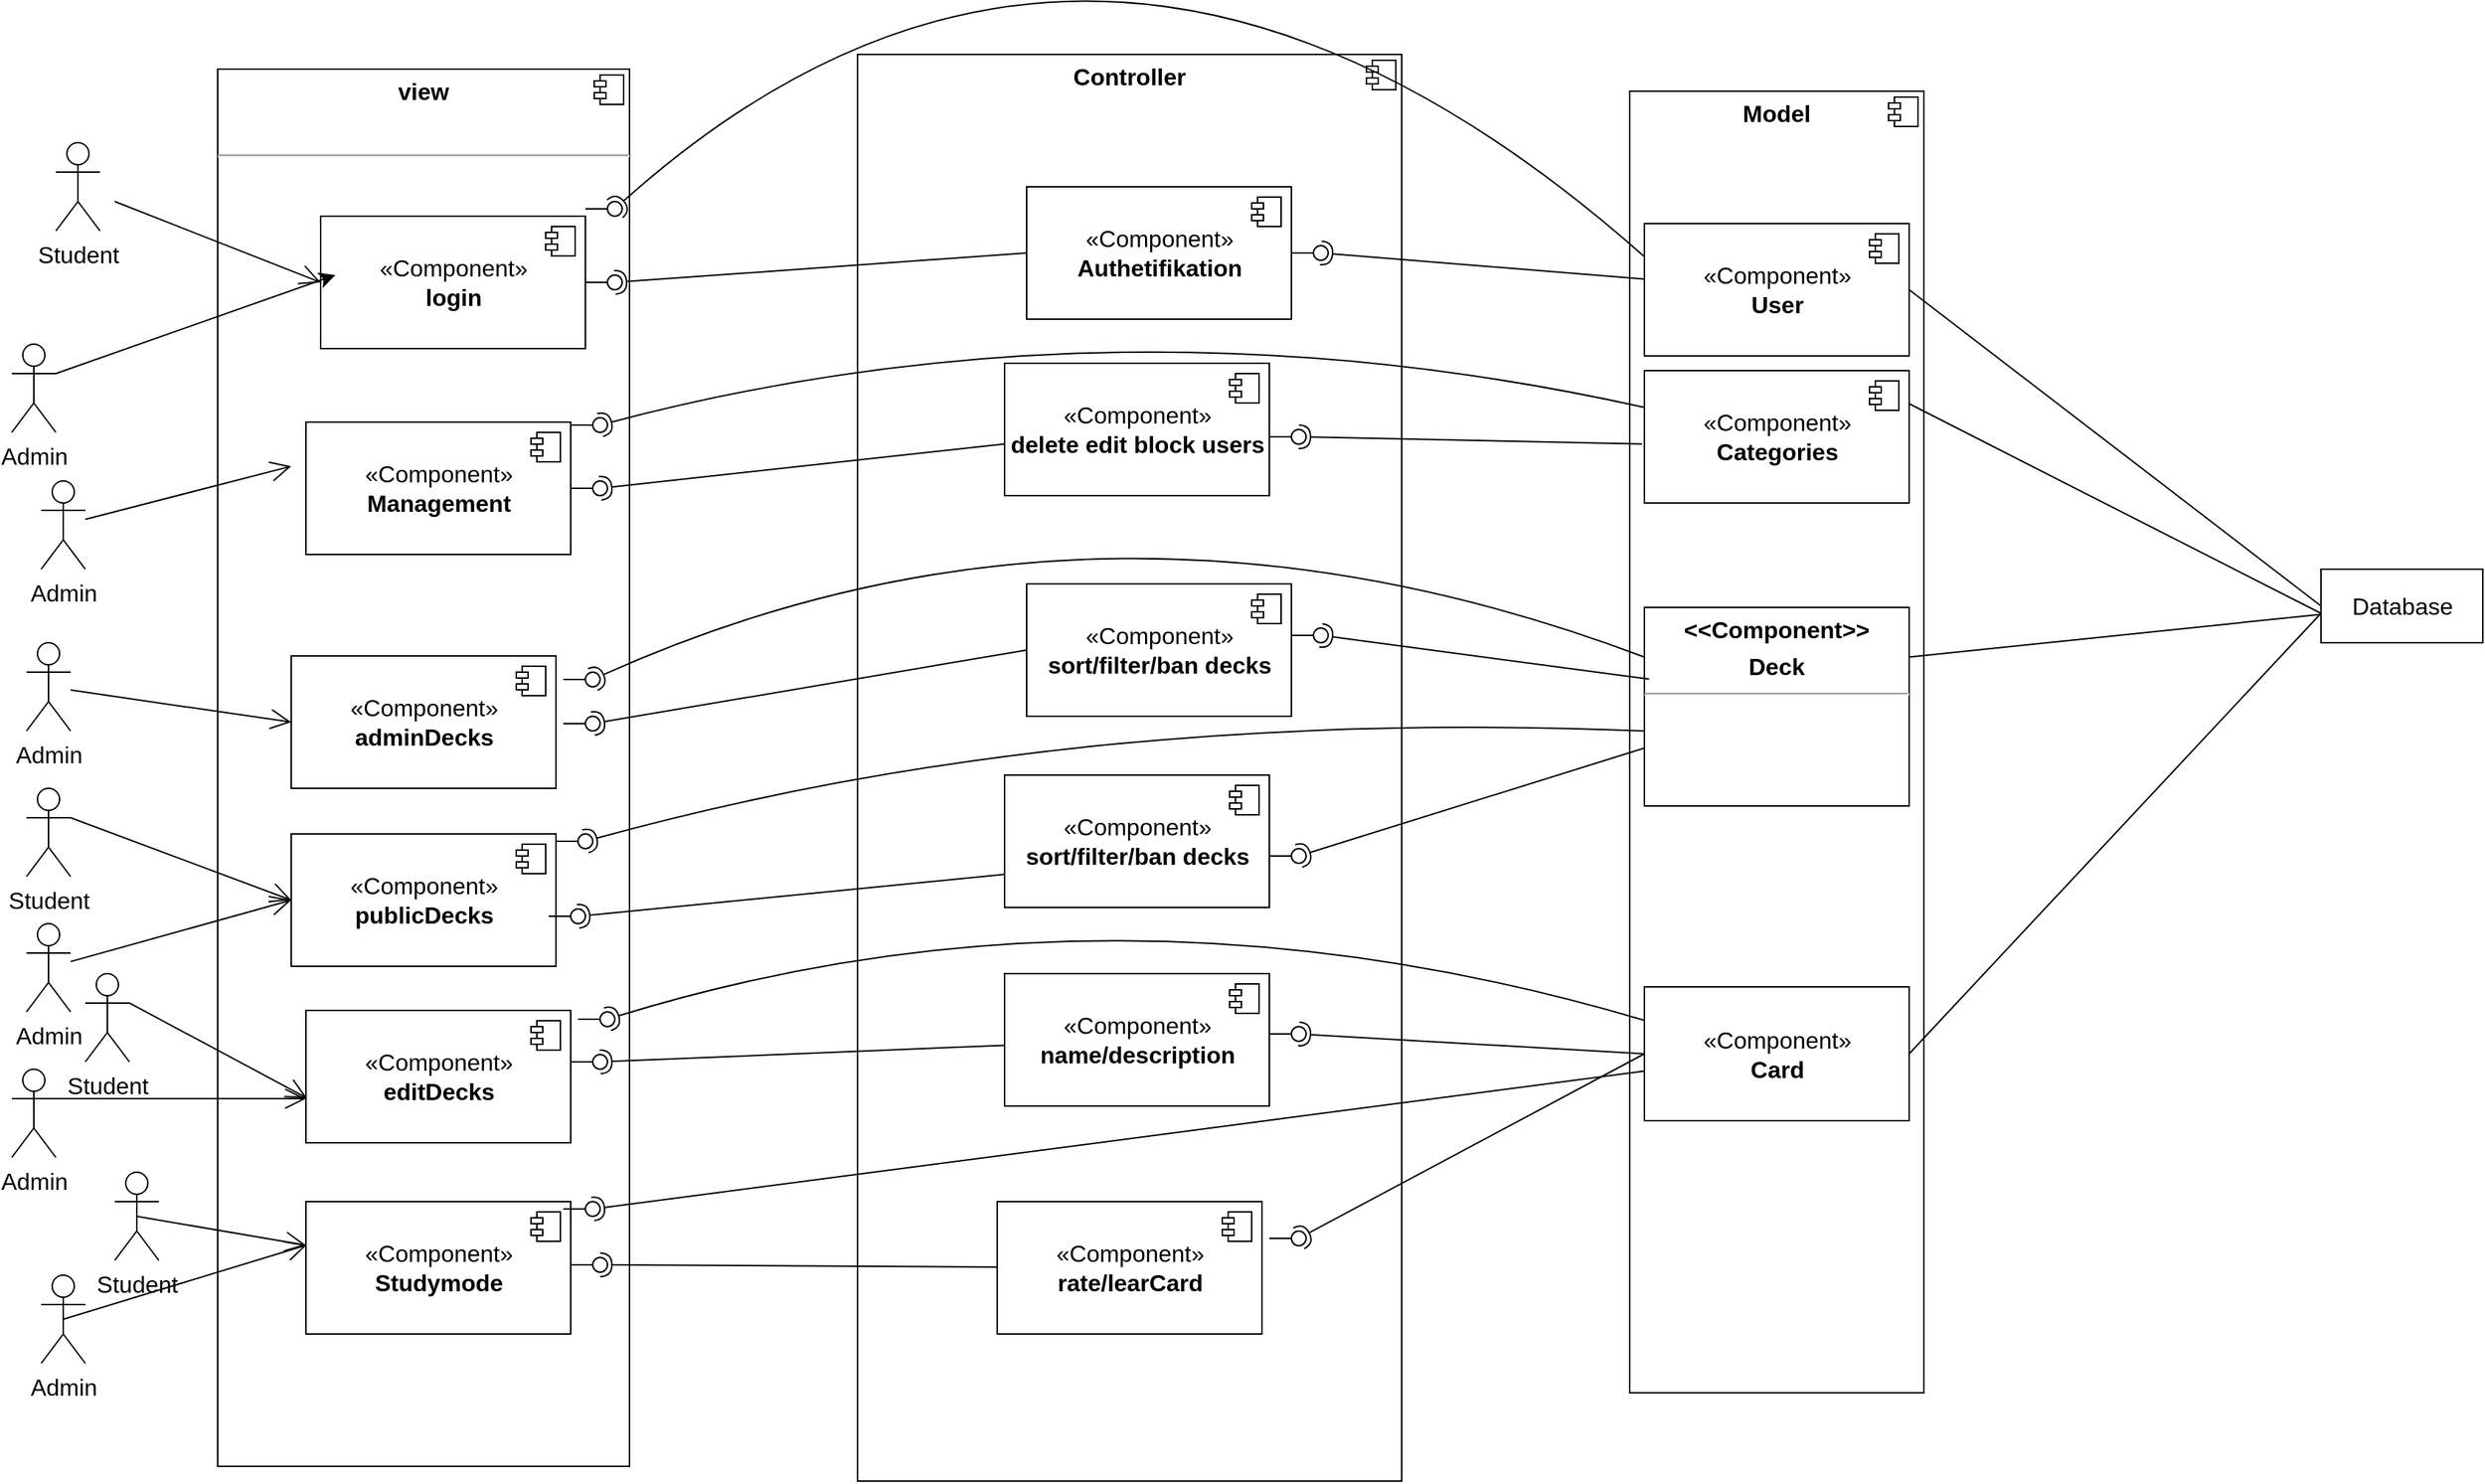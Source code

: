 <mxfile version="20.8.13" type="device" pages="2"><diagram id="LH6tWjZvFSZW6psu7RjG" name="Seite-1"><mxGraphModel dx="3744" dy="1246" grid="1" gridSize="10" guides="1" tooltips="1" connect="1" arrows="0" fold="1" page="1" pageScale="1" pageWidth="827" pageHeight="1169" background="#ffffff" math="0" shadow="0"><root><mxCell id="0"/><mxCell id="1" parent="0"/><mxCell id="LSWFQL-F0jImavERXTmB-176" value="&lt;p style=&quot;margin:0px;margin-top:6px;text-align:center;&quot;&gt;&lt;b&gt;Controller&lt;/b&gt;&lt;/p&gt;" style="align=left;overflow=fill;html=1;dropTarget=0;fontSize=16;" vertex="1" parent="1"><mxGeometry x="-565" y="110" width="370" height="970" as="geometry"/></mxCell><mxCell id="LSWFQL-F0jImavERXTmB-177" value="" style="shape=component;jettyWidth=8;jettyHeight=4;fontSize=16;" vertex="1" parent="LSWFQL-F0jImavERXTmB-176"><mxGeometry x="1" width="20" height="20" relative="1" as="geometry"><mxPoint x="-24" y="4" as="offset"/></mxGeometry></mxCell><mxCell id="LSWFQL-F0jImavERXTmB-233" value="&lt;p style=&quot;margin:0px;margin-top:6px;text-align:center;&quot;&gt;&lt;b&gt;Model&lt;/b&gt;&lt;/p&gt;" style="align=left;overflow=fill;html=1;dropTarget=0;fontSize=16;" vertex="1" parent="1"><mxGeometry x="-40" y="135" width="200" height="885" as="geometry"/></mxCell><mxCell id="LSWFQL-F0jImavERXTmB-234" value="" style="shape=component;jettyWidth=8;jettyHeight=4;fontSize=16;" vertex="1" parent="LSWFQL-F0jImavERXTmB-233"><mxGeometry x="1" width="20" height="20" relative="1" as="geometry"><mxPoint x="-24" y="4" as="offset"/></mxGeometry></mxCell><mxCell id="LSWFQL-F0jImavERXTmB-263" style="edgeStyle=none;curved=1;rounded=0;orthogonalLoop=1;jettySize=auto;html=1;exitX=1;exitY=0.25;exitDx=0;exitDy=0;fontSize=12;startSize=8;endSize=8;endArrow=none;endFill=0;" edge="1" parent="1" source="LSWFQL-F0jImavERXTmB-79" target="LSWFQL-F0jImavERXTmB-260"><mxGeometry relative="1" as="geometry"/></mxCell><mxCell id="LSWFQL-F0jImavERXTmB-79" value="&lt;p style=&quot;margin:0px;margin-top:6px;text-align:center;&quot;&gt;&lt;b&gt;&amp;lt;&amp;lt;Component&amp;gt;&amp;gt;&lt;/b&gt;&lt;/p&gt;&lt;p style=&quot;margin:0px;margin-top:6px;text-align:center;&quot;&gt;&lt;b&gt;Deck&lt;/b&gt;&lt;/p&gt;&lt;hr&gt;&lt;p style=&quot;margin:0px;margin-left:8px;&quot;&gt;&lt;br&gt;&lt;/p&gt;" style="align=left;overflow=fill;html=1;dropTarget=0;fontSize=16;" vertex="1" parent="1"><mxGeometry x="-30" y="486" width="180" height="135" as="geometry"/></mxCell><mxCell id="LSWFQL-F0jImavERXTmB-264" style="edgeStyle=none;curved=1;rounded=0;orthogonalLoop=1;jettySize=auto;html=1;exitX=1;exitY=0.5;exitDx=0;exitDy=0;fontSize=12;startSize=8;endSize=8;endArrow=none;endFill=0;" edge="1" parent="1" source="LSWFQL-F0jImavERXTmB-81"><mxGeometry relative="1" as="geometry"><mxPoint x="430" y="490" as="targetPoint"/></mxGeometry></mxCell><mxCell id="LSWFQL-F0jImavERXTmB-81" value="«Component»&lt;br&gt;&lt;b&gt;Card&lt;/b&gt;" style="html=1;dropTarget=0;fontSize=16;" vertex="1" parent="1"><mxGeometry x="-30" y="744" width="180" height="91" as="geometry"/></mxCell><mxCell id="LSWFQL-F0jImavERXTmB-129" value="&lt;p style=&quot;margin:0px;margin-top:6px;text-align:center;&quot;&gt;&lt;b&gt;view&lt;/b&gt;&lt;/p&gt;&lt;p style=&quot;margin:0px;margin-top:6px;text-align:center;&quot;&gt;&lt;b&gt;&lt;br&gt;&lt;/b&gt;&lt;/p&gt;&lt;hr&gt;&lt;p style=&quot;margin:0px;margin-left:8px;&quot;&gt;&lt;br&gt;&lt;/p&gt;" style="align=left;overflow=fill;html=1;dropTarget=0;fontSize=16;" vertex="1" parent="1"><mxGeometry x="-1000" y="120" width="280" height="950" as="geometry"/></mxCell><mxCell id="LSWFQL-F0jImavERXTmB-130" value="" style="shape=component;jettyWidth=8;jettyHeight=4;fontSize=16;" vertex="1" parent="LSWFQL-F0jImavERXTmB-129"><mxGeometry x="1" width="20" height="20" relative="1" as="geometry"><mxPoint x="-24" y="4" as="offset"/></mxGeometry></mxCell><mxCell id="LSWFQL-F0jImavERXTmB-131" value="«Component»&lt;br&gt;&lt;b&gt;login&lt;/b&gt;" style="html=1;dropTarget=0;fontSize=16;" vertex="1" parent="1"><mxGeometry x="-930" y="220" width="180" height="90" as="geometry"/></mxCell><mxCell id="LSWFQL-F0jImavERXTmB-132" value="" style="shape=module;jettyWidth=8;jettyHeight=4;fontSize=16;" vertex="1" parent="LSWFQL-F0jImavERXTmB-131"><mxGeometry x="1" width="20" height="20" relative="1" as="geometry"><mxPoint x="-27" y="7" as="offset"/></mxGeometry></mxCell><mxCell id="LSWFQL-F0jImavERXTmB-133" value="Student" style="shape=umlActor;verticalLabelPosition=bottom;verticalAlign=top;html=1;fontSize=16;" vertex="1" parent="1"><mxGeometry x="-1110" y="170" width="30" height="60" as="geometry"/></mxCell><mxCell id="LSWFQL-F0jImavERXTmB-146" style="edgeStyle=none;curved=1;rounded=0;orthogonalLoop=1;jettySize=auto;html=1;exitX=1;exitY=0.333;exitDx=0;exitDy=0;exitPerimeter=0;fontSize=12;startSize=8;endSize=8;" edge="1" parent="1" source="LSWFQL-F0jImavERXTmB-134"><mxGeometry relative="1" as="geometry"><mxPoint x="-920" y="260" as="targetPoint"/></mxGeometry></mxCell><mxCell id="LSWFQL-F0jImavERXTmB-134" value="Admin" style="shape=umlActor;verticalLabelPosition=bottom;verticalAlign=top;html=1;fontSize=16;" vertex="1" parent="1"><mxGeometry x="-1140" y="307" width="30" height="60" as="geometry"/></mxCell><mxCell id="LSWFQL-F0jImavERXTmB-135" value="«Component»&lt;br&gt;&lt;b&gt;Management&lt;/b&gt;" style="html=1;dropTarget=0;fontSize=16;" vertex="1" parent="1"><mxGeometry x="-940" y="360" width="180" height="90" as="geometry"/></mxCell><mxCell id="LSWFQL-F0jImavERXTmB-136" value="" style="shape=module;jettyWidth=8;jettyHeight=4;fontSize=16;" vertex="1" parent="LSWFQL-F0jImavERXTmB-135"><mxGeometry x="1" width="20" height="20" relative="1" as="geometry"><mxPoint x="-27" y="7" as="offset"/></mxGeometry></mxCell><mxCell id="LSWFQL-F0jImavERXTmB-137" value="«Component»&lt;br&gt;&lt;b&gt;adminDecks&lt;/b&gt;" style="html=1;dropTarget=0;fontSize=16;" vertex="1" parent="1"><mxGeometry x="-950" y="519" width="180" height="90" as="geometry"/></mxCell><mxCell id="LSWFQL-F0jImavERXTmB-138" value="" style="shape=module;jettyWidth=8;jettyHeight=4;fontSize=16;" vertex="1" parent="LSWFQL-F0jImavERXTmB-137"><mxGeometry x="1" width="20" height="20" relative="1" as="geometry"><mxPoint x="-27" y="7" as="offset"/></mxGeometry></mxCell><mxCell id="LSWFQL-F0jImavERXTmB-139" value="«Component»&lt;br&gt;&lt;b&gt;publicDecks&lt;/b&gt;" style="html=1;dropTarget=0;fontSize=16;" vertex="1" parent="1"><mxGeometry x="-950" y="640" width="180" height="90" as="geometry"/></mxCell><mxCell id="LSWFQL-F0jImavERXTmB-140" value="" style="shape=module;jettyWidth=8;jettyHeight=4;fontSize=16;" vertex="1" parent="LSWFQL-F0jImavERXTmB-139"><mxGeometry x="1" width="20" height="20" relative="1" as="geometry"><mxPoint x="-27" y="7" as="offset"/></mxGeometry></mxCell><mxCell id="LSWFQL-F0jImavERXTmB-141" value="«Component»&lt;br&gt;&lt;b&gt;editDecks&lt;/b&gt;" style="html=1;dropTarget=0;fontSize=16;" vertex="1" parent="1"><mxGeometry x="-940" y="760" width="180" height="90" as="geometry"/></mxCell><mxCell id="LSWFQL-F0jImavERXTmB-142" value="" style="shape=module;jettyWidth=8;jettyHeight=4;fontSize=16;" vertex="1" parent="LSWFQL-F0jImavERXTmB-141"><mxGeometry x="1" width="20" height="20" relative="1" as="geometry"><mxPoint x="-27" y="7" as="offset"/></mxGeometry></mxCell><mxCell id="LSWFQL-F0jImavERXTmB-143" value="«Component»&lt;br&gt;&lt;b&gt;Studymode&lt;/b&gt;" style="html=1;dropTarget=0;fontSize=16;" vertex="1" parent="1"><mxGeometry x="-940" y="890" width="180" height="90" as="geometry"/></mxCell><mxCell id="LSWFQL-F0jImavERXTmB-144" value="" style="shape=module;jettyWidth=8;jettyHeight=4;fontSize=16;" vertex="1" parent="LSWFQL-F0jImavERXTmB-143"><mxGeometry x="1" width="20" height="20" relative="1" as="geometry"><mxPoint x="-27" y="7" as="offset"/></mxGeometry></mxCell><mxCell id="LSWFQL-F0jImavERXTmB-145" value="" style="endArrow=open;endFill=1;endSize=12;html=1;rounded=0;fontSize=12;curved=1;entryX=0;entryY=0.5;entryDx=0;entryDy=0;" edge="1" parent="1" target="LSWFQL-F0jImavERXTmB-131"><mxGeometry width="160" relative="1" as="geometry"><mxPoint x="-1070" y="210" as="sourcePoint"/><mxPoint x="-570" y="600" as="targetPoint"/></mxGeometry></mxCell><mxCell id="LSWFQL-F0jImavERXTmB-147" value="Admin" style="shape=umlActor;verticalLabelPosition=bottom;verticalAlign=top;html=1;fontSize=16;" vertex="1" parent="1"><mxGeometry x="-1120" y="400" width="30" height="60" as="geometry"/></mxCell><mxCell id="LSWFQL-F0jImavERXTmB-148" value="" style="endArrow=open;endFill=1;endSize=12;html=1;rounded=0;fontSize=12;curved=1;" edge="1" parent="1" source="LSWFQL-F0jImavERXTmB-147"><mxGeometry width="160" relative="1" as="geometry"><mxPoint x="-1090" y="400" as="sourcePoint"/><mxPoint x="-950" y="390" as="targetPoint"/></mxGeometry></mxCell><mxCell id="LSWFQL-F0jImavERXTmB-149" value="Admin" style="shape=umlActor;verticalLabelPosition=bottom;verticalAlign=top;html=1;fontSize=16;" vertex="1" parent="1"><mxGeometry x="-1130" y="510" width="30" height="60" as="geometry"/></mxCell><mxCell id="LSWFQL-F0jImavERXTmB-150" value="" style="endArrow=open;endFill=1;endSize=12;html=1;rounded=0;fontSize=12;curved=1;entryX=0;entryY=0.5;entryDx=0;entryDy=0;" edge="1" parent="1" source="LSWFQL-F0jImavERXTmB-149" target="LSWFQL-F0jImavERXTmB-137"><mxGeometry width="160" relative="1" as="geometry"><mxPoint x="-1140" y="490" as="sourcePoint"/><mxPoint x="-980" y="490" as="targetPoint"/></mxGeometry></mxCell><mxCell id="LSWFQL-F0jImavERXTmB-151" value="Student" style="shape=umlActor;verticalLabelPosition=bottom;verticalAlign=top;html=1;fontSize=16;" vertex="1" parent="1"><mxGeometry x="-1130" y="609" width="30" height="60" as="geometry"/></mxCell><mxCell id="LSWFQL-F0jImavERXTmB-152" value="Admin" style="shape=umlActor;verticalLabelPosition=bottom;verticalAlign=top;html=1;fontSize=16;" vertex="1" parent="1"><mxGeometry x="-1130" y="701" width="30" height="60" as="geometry"/></mxCell><mxCell id="LSWFQL-F0jImavERXTmB-153" value="" style="endArrow=open;endFill=1;endSize=12;html=1;rounded=0;fontSize=12;curved=1;exitX=1;exitY=0.333;exitDx=0;exitDy=0;exitPerimeter=0;entryX=0;entryY=0.5;entryDx=0;entryDy=0;" edge="1" parent="1" source="LSWFQL-F0jImavERXTmB-151" target="LSWFQL-F0jImavERXTmB-139"><mxGeometry width="160" relative="1" as="geometry"><mxPoint x="-1140" y="620" as="sourcePoint"/><mxPoint x="-980" y="620" as="targetPoint"/></mxGeometry></mxCell><mxCell id="LSWFQL-F0jImavERXTmB-154" value="" style="endArrow=open;endFill=1;endSize=12;html=1;rounded=0;fontSize=12;curved=1;entryX=0;entryY=0.5;entryDx=0;entryDy=0;" edge="1" parent="1" source="LSWFQL-F0jImavERXTmB-152" target="LSWFQL-F0jImavERXTmB-139"><mxGeometry width="160" relative="1" as="geometry"><mxPoint x="-1140" y="620" as="sourcePoint"/><mxPoint x="-980" y="620" as="targetPoint"/></mxGeometry></mxCell><mxCell id="LSWFQL-F0jImavERXTmB-155" value="Student" style="shape=umlActor;verticalLabelPosition=bottom;verticalAlign=top;html=1;fontSize=16;" vertex="1" parent="1"><mxGeometry x="-1090" y="735" width="30" height="60" as="geometry"/></mxCell><mxCell id="LSWFQL-F0jImavERXTmB-156" value="Admin" style="shape=umlActor;verticalLabelPosition=bottom;verticalAlign=top;html=1;fontSize=16;" vertex="1" parent="1"><mxGeometry x="-1140" y="800" width="30" height="60" as="geometry"/></mxCell><mxCell id="LSWFQL-F0jImavERXTmB-157" value="Admin" style="shape=umlActor;verticalLabelPosition=bottom;verticalAlign=top;html=1;fontSize=16;" vertex="1" parent="1"><mxGeometry x="-1120" y="940" width="30" height="60" as="geometry"/></mxCell><mxCell id="LSWFQL-F0jImavERXTmB-158" value="Student" style="shape=umlActor;verticalLabelPosition=bottom;verticalAlign=top;html=1;fontSize=16;" vertex="1" parent="1"><mxGeometry x="-1070" y="870" width="30" height="60" as="geometry"/></mxCell><mxCell id="LSWFQL-F0jImavERXTmB-159" value="" style="endArrow=open;endFill=1;endSize=12;html=1;rounded=0;fontSize=12;curved=1;exitX=1;exitY=0.333;exitDx=0;exitDy=0;exitPerimeter=0;entryX=0;entryY=0.667;entryDx=0;entryDy=0;entryPerimeter=0;" edge="1" parent="1" source="LSWFQL-F0jImavERXTmB-156" target="LSWFQL-F0jImavERXTmB-141"><mxGeometry width="160" relative="1" as="geometry"><mxPoint x="-1140" y="830" as="sourcePoint"/><mxPoint x="-980" y="830" as="targetPoint"/></mxGeometry></mxCell><mxCell id="LSWFQL-F0jImavERXTmB-160" value="" style="endArrow=open;endFill=1;endSize=12;html=1;rounded=0;fontSize=12;curved=1;exitX=1;exitY=0.333;exitDx=0;exitDy=0;exitPerimeter=0;entryX=0.004;entryY=0.662;entryDx=0;entryDy=0;entryPerimeter=0;" edge="1" parent="1" source="LSWFQL-F0jImavERXTmB-155" target="LSWFQL-F0jImavERXTmB-141"><mxGeometry width="160" relative="1" as="geometry"><mxPoint x="-1140" y="830" as="sourcePoint"/><mxPoint x="-980" y="830" as="targetPoint"/></mxGeometry></mxCell><mxCell id="LSWFQL-F0jImavERXTmB-161" value="" style="endArrow=open;endFill=1;endSize=12;html=1;rounded=0;fontSize=12;curved=1;exitX=0.5;exitY=0.5;exitDx=0;exitDy=0;exitPerimeter=0;" edge="1" parent="1" source="LSWFQL-F0jImavERXTmB-158" target="LSWFQL-F0jImavERXTmB-143"><mxGeometry width="160" relative="1" as="geometry"><mxPoint x="-1140" y="830" as="sourcePoint"/><mxPoint x="-980" y="830" as="targetPoint"/></mxGeometry></mxCell><mxCell id="LSWFQL-F0jImavERXTmB-162" value="" style="endArrow=open;endFill=1;endSize=12;html=1;rounded=0;fontSize=12;curved=1;exitX=0.5;exitY=0.5;exitDx=0;exitDy=0;exitPerimeter=0;entryX=0.004;entryY=0.327;entryDx=0;entryDy=0;entryPerimeter=0;" edge="1" parent="1" source="LSWFQL-F0jImavERXTmB-157" target="LSWFQL-F0jImavERXTmB-143"><mxGeometry width="160" relative="1" as="geometry"><mxPoint x="-1140" y="830" as="sourcePoint"/><mxPoint x="-980" y="830" as="targetPoint"/></mxGeometry></mxCell><mxCell id="LSWFQL-F0jImavERXTmB-180" value="«Component»&lt;br&gt;&lt;b&gt;Authetifikation&lt;/b&gt;" style="html=1;dropTarget=0;fontSize=16;" vertex="1" parent="1"><mxGeometry x="-450" y="200" width="180" height="90" as="geometry"/></mxCell><mxCell id="LSWFQL-F0jImavERXTmB-181" value="" style="shape=module;jettyWidth=8;jettyHeight=4;fontSize=16;" vertex="1" parent="LSWFQL-F0jImavERXTmB-180"><mxGeometry x="1" width="20" height="20" relative="1" as="geometry"><mxPoint x="-27" y="7" as="offset"/></mxGeometry></mxCell><mxCell id="LSWFQL-F0jImavERXTmB-182" value="«Component»&lt;br&gt;&lt;b&gt;delete edit block users&lt;/b&gt;" style="html=1;dropTarget=0;fontSize=16;" vertex="1" parent="1"><mxGeometry x="-465" y="320" width="180" height="90" as="geometry"/></mxCell><mxCell id="LSWFQL-F0jImavERXTmB-183" value="" style="shape=module;jettyWidth=8;jettyHeight=4;fontSize=16;" vertex="1" parent="LSWFQL-F0jImavERXTmB-182"><mxGeometry x="1" width="20" height="20" relative="1" as="geometry"><mxPoint x="-27" y="7" as="offset"/></mxGeometry></mxCell><mxCell id="LSWFQL-F0jImavERXTmB-184" value="" style="rounded=0;orthogonalLoop=1;jettySize=auto;html=1;endArrow=none;endFill=0;sketch=0;sourcePerimeterSpacing=0;targetPerimeterSpacing=0;fontSize=12;startSize=8;endSize=8;curved=1;" edge="1" target="LSWFQL-F0jImavERXTmB-186" parent="1"><mxGeometry relative="1" as="geometry"><mxPoint x="-750" y="265" as="sourcePoint"/></mxGeometry></mxCell><mxCell id="LSWFQL-F0jImavERXTmB-185" value="" style="rounded=0;orthogonalLoop=1;jettySize=auto;html=1;endArrow=halfCircle;endFill=0;entryX=0.5;entryY=0.5;endSize=6;strokeWidth=1;sketch=0;fontSize=12;curved=1;exitX=0;exitY=0.5;exitDx=0;exitDy=0;" edge="1" target="LSWFQL-F0jImavERXTmB-186" parent="1" source="LSWFQL-F0jImavERXTmB-180"><mxGeometry relative="1" as="geometry"><mxPoint x="-710" y="265" as="sourcePoint"/></mxGeometry></mxCell><mxCell id="LSWFQL-F0jImavERXTmB-186" value="" style="ellipse;whiteSpace=wrap;html=1;align=center;aspect=fixed;resizable=0;points=[];outlineConnect=0;sketch=0;fontSize=16;" vertex="1" parent="1"><mxGeometry x="-735" y="260" width="10" height="10" as="geometry"/></mxCell><mxCell id="LSWFQL-F0jImavERXTmB-187" value="" style="rounded=0;orthogonalLoop=1;jettySize=auto;html=1;endArrow=none;endFill=0;sketch=0;sourcePerimeterSpacing=0;targetPerimeterSpacing=0;fontSize=12;startSize=8;endSize=8;curved=1;" edge="1" target="LSWFQL-F0jImavERXTmB-189" parent="1"><mxGeometry relative="1" as="geometry"><mxPoint x="-760" y="405" as="sourcePoint"/></mxGeometry></mxCell><mxCell id="LSWFQL-F0jImavERXTmB-188" value="" style="rounded=0;orthogonalLoop=1;jettySize=auto;html=1;endArrow=halfCircle;endFill=0;entryX=0.5;entryY=0.5;endSize=6;strokeWidth=1;sketch=0;fontSize=12;curved=1;" edge="1" target="LSWFQL-F0jImavERXTmB-189" parent="1" source="LSWFQL-F0jImavERXTmB-182"><mxGeometry relative="1" as="geometry"><mxPoint x="-720" y="405" as="sourcePoint"/></mxGeometry></mxCell><mxCell id="LSWFQL-F0jImavERXTmB-189" value="" style="ellipse;whiteSpace=wrap;html=1;align=center;aspect=fixed;resizable=0;points=[];outlineConnect=0;sketch=0;fontSize=16;" vertex="1" parent="1"><mxGeometry x="-745" y="400" width="10" height="10" as="geometry"/></mxCell><mxCell id="LSWFQL-F0jImavERXTmB-190" value="«Component»&lt;br&gt;&lt;b&gt;sort/filter/ban decks&lt;/b&gt;" style="html=1;dropTarget=0;fontSize=16;" vertex="1" parent="1"><mxGeometry x="-450" y="470" width="180" height="90" as="geometry"/></mxCell><mxCell id="LSWFQL-F0jImavERXTmB-191" value="" style="shape=module;jettyWidth=8;jettyHeight=4;fontSize=16;" vertex="1" parent="LSWFQL-F0jImavERXTmB-190"><mxGeometry x="1" width="20" height="20" relative="1" as="geometry"><mxPoint x="-27" y="7" as="offset"/></mxGeometry></mxCell><mxCell id="LSWFQL-F0jImavERXTmB-192" value="«Component»&lt;br&gt;&lt;b&gt;sort/filter/ban decks&lt;/b&gt;" style="html=1;dropTarget=0;fontSize=16;" vertex="1" parent="1"><mxGeometry x="-465" y="600" width="180" height="90" as="geometry"/></mxCell><mxCell id="LSWFQL-F0jImavERXTmB-193" value="" style="shape=module;jettyWidth=8;jettyHeight=4;fontSize=16;" vertex="1" parent="LSWFQL-F0jImavERXTmB-192"><mxGeometry x="1" width="20" height="20" relative="1" as="geometry"><mxPoint x="-27" y="7" as="offset"/></mxGeometry></mxCell><mxCell id="LSWFQL-F0jImavERXTmB-194" value="«Component»&lt;br&gt;&lt;b&gt;name/description&lt;/b&gt;" style="html=1;dropTarget=0;fontSize=16;" vertex="1" parent="1"><mxGeometry x="-465" y="735" width="180" height="90" as="geometry"/></mxCell><mxCell id="LSWFQL-F0jImavERXTmB-195" value="" style="shape=module;jettyWidth=8;jettyHeight=4;fontSize=16;" vertex="1" parent="LSWFQL-F0jImavERXTmB-194"><mxGeometry x="1" width="20" height="20" relative="1" as="geometry"><mxPoint x="-27" y="7" as="offset"/></mxGeometry></mxCell><mxCell id="LSWFQL-F0jImavERXTmB-196" value="«Component»&lt;br&gt;&lt;b&gt;rate/learCard&lt;/b&gt;" style="html=1;dropTarget=0;fontSize=16;" vertex="1" parent="1"><mxGeometry x="-470" y="890" width="180" height="90" as="geometry"/></mxCell><mxCell id="LSWFQL-F0jImavERXTmB-197" value="" style="shape=module;jettyWidth=8;jettyHeight=4;fontSize=16;" vertex="1" parent="LSWFQL-F0jImavERXTmB-196"><mxGeometry x="1" width="20" height="20" relative="1" as="geometry"><mxPoint x="-27" y="7" as="offset"/></mxGeometry></mxCell><mxCell id="LSWFQL-F0jImavERXTmB-203" value="" style="rounded=0;orthogonalLoop=1;jettySize=auto;html=1;endArrow=none;endFill=0;sketch=0;sourcePerimeterSpacing=0;targetPerimeterSpacing=0;fontSize=12;startSize=8;endSize=8;curved=1;" edge="1" target="LSWFQL-F0jImavERXTmB-205" parent="1"><mxGeometry relative="1" as="geometry"><mxPoint x="-765" y="565" as="sourcePoint"/></mxGeometry></mxCell><mxCell id="LSWFQL-F0jImavERXTmB-204" value="" style="rounded=0;orthogonalLoop=1;jettySize=auto;html=1;endArrow=halfCircle;endFill=0;entryX=0.5;entryY=0.5;endSize=6;strokeWidth=1;sketch=0;fontSize=12;curved=1;exitX=0;exitY=0.5;exitDx=0;exitDy=0;" edge="1" target="LSWFQL-F0jImavERXTmB-205" parent="1" source="LSWFQL-F0jImavERXTmB-190"><mxGeometry relative="1" as="geometry"><mxPoint x="-725" y="565" as="sourcePoint"/></mxGeometry></mxCell><mxCell id="LSWFQL-F0jImavERXTmB-205" value="" style="ellipse;whiteSpace=wrap;html=1;align=center;aspect=fixed;resizable=0;points=[];outlineConnect=0;sketch=0;fontSize=16;" vertex="1" parent="1"><mxGeometry x="-750" y="560" width="10" height="10" as="geometry"/></mxCell><mxCell id="LSWFQL-F0jImavERXTmB-206" value="" style="rounded=0;orthogonalLoop=1;jettySize=auto;html=1;endArrow=none;endFill=0;sketch=0;sourcePerimeterSpacing=0;targetPerimeterSpacing=0;fontSize=12;startSize=8;endSize=8;curved=1;" edge="1" target="LSWFQL-F0jImavERXTmB-208" parent="1"><mxGeometry relative="1" as="geometry"><mxPoint x="-775" y="696" as="sourcePoint"/></mxGeometry></mxCell><mxCell id="LSWFQL-F0jImavERXTmB-207" value="" style="rounded=0;orthogonalLoop=1;jettySize=auto;html=1;endArrow=halfCircle;endFill=0;entryX=0.5;entryY=0.5;endSize=6;strokeWidth=1;sketch=0;fontSize=12;curved=1;exitX=0;exitY=0.75;exitDx=0;exitDy=0;" edge="1" target="LSWFQL-F0jImavERXTmB-208" parent="1" source="LSWFQL-F0jImavERXTmB-192"><mxGeometry relative="1" as="geometry"><mxPoint x="-735" y="696" as="sourcePoint"/></mxGeometry></mxCell><mxCell id="LSWFQL-F0jImavERXTmB-208" value="" style="ellipse;whiteSpace=wrap;html=1;align=center;aspect=fixed;resizable=0;points=[];outlineConnect=0;sketch=0;fontSize=16;" vertex="1" parent="1"><mxGeometry x="-760" y="691" width="10" height="10" as="geometry"/></mxCell><mxCell id="LSWFQL-F0jImavERXTmB-209" value="" style="rounded=0;orthogonalLoop=1;jettySize=auto;html=1;endArrow=none;endFill=0;sketch=0;sourcePerimeterSpacing=0;targetPerimeterSpacing=0;fontSize=12;startSize=8;endSize=8;curved=1;" edge="1" target="LSWFQL-F0jImavERXTmB-211" parent="1"><mxGeometry relative="1" as="geometry"><mxPoint x="-760" y="795" as="sourcePoint"/></mxGeometry></mxCell><mxCell id="LSWFQL-F0jImavERXTmB-210" value="" style="rounded=0;orthogonalLoop=1;jettySize=auto;html=1;endArrow=halfCircle;endFill=0;entryX=0.5;entryY=0.5;endSize=6;strokeWidth=1;sketch=0;fontSize=12;curved=1;" edge="1" target="LSWFQL-F0jImavERXTmB-211" parent="1" source="LSWFQL-F0jImavERXTmB-194"><mxGeometry relative="1" as="geometry"><mxPoint x="-720" y="795" as="sourcePoint"/></mxGeometry></mxCell><mxCell id="LSWFQL-F0jImavERXTmB-211" value="" style="ellipse;whiteSpace=wrap;html=1;align=center;aspect=fixed;resizable=0;points=[];outlineConnect=0;sketch=0;fontSize=16;" vertex="1" parent="1"><mxGeometry x="-745" y="790" width="10" height="10" as="geometry"/></mxCell><mxCell id="LSWFQL-F0jImavERXTmB-212" value="" style="rounded=0;orthogonalLoop=1;jettySize=auto;html=1;endArrow=none;endFill=0;sketch=0;sourcePerimeterSpacing=0;targetPerimeterSpacing=0;fontSize=12;startSize=8;endSize=8;curved=1;" edge="1" target="LSWFQL-F0jImavERXTmB-214" parent="1"><mxGeometry relative="1" as="geometry"><mxPoint x="-760" y="933" as="sourcePoint"/></mxGeometry></mxCell><mxCell id="LSWFQL-F0jImavERXTmB-213" value="" style="rounded=0;orthogonalLoop=1;jettySize=auto;html=1;endArrow=halfCircle;endFill=0;entryX=0.5;entryY=0.5;endSize=6;strokeWidth=1;sketch=0;fontSize=12;curved=1;" edge="1" target="LSWFQL-F0jImavERXTmB-214" parent="1" source="LSWFQL-F0jImavERXTmB-196"><mxGeometry relative="1" as="geometry"><mxPoint x="-720" y="933" as="sourcePoint"/></mxGeometry></mxCell><mxCell id="LSWFQL-F0jImavERXTmB-214" value="" style="ellipse;whiteSpace=wrap;html=1;align=center;aspect=fixed;resizable=0;points=[];outlineConnect=0;sketch=0;fontSize=16;" vertex="1" parent="1"><mxGeometry x="-745" y="928" width="10" height="10" as="geometry"/></mxCell><mxCell id="LSWFQL-F0jImavERXTmB-215" value="" style="rounded=0;orthogonalLoop=1;jettySize=auto;html=1;endArrow=none;endFill=0;sketch=0;sourcePerimeterSpacing=0;targetPerimeterSpacing=0;fontSize=12;startSize=8;endSize=8;curved=1;" edge="1" target="LSWFQL-F0jImavERXTmB-217" parent="1"><mxGeometry relative="1" as="geometry"><mxPoint x="-750" y="215" as="sourcePoint"/></mxGeometry></mxCell><mxCell id="LSWFQL-F0jImavERXTmB-216" value="" style="rounded=0;orthogonalLoop=1;jettySize=auto;html=1;endArrow=halfCircle;endFill=0;entryX=0.5;entryY=0.5;endSize=6;strokeWidth=1;sketch=0;fontSize=12;curved=1;exitX=0;exitY=0.25;exitDx=0;exitDy=0;" edge="1" target="LSWFQL-F0jImavERXTmB-217" parent="1" source="LSWFQL-F0jImavERXTmB-33"><mxGeometry relative="1" as="geometry"><mxPoint x="-710" y="215" as="sourcePoint"/><Array as="points"><mxPoint x="-400" y="-80"/></Array></mxGeometry></mxCell><mxCell id="LSWFQL-F0jImavERXTmB-217" value="" style="ellipse;whiteSpace=wrap;html=1;align=center;aspect=fixed;resizable=0;points=[];outlineConnect=0;sketch=0;fontSize=16;" vertex="1" parent="1"><mxGeometry x="-735" y="210" width="10" height="10" as="geometry"/></mxCell><mxCell id="LSWFQL-F0jImavERXTmB-218" value="" style="rounded=0;orthogonalLoop=1;jettySize=auto;html=1;endArrow=none;endFill=0;sketch=0;sourcePerimeterSpacing=0;targetPerimeterSpacing=0;fontSize=12;startSize=8;endSize=8;curved=1;" edge="1" target="LSWFQL-F0jImavERXTmB-220" parent="1"><mxGeometry relative="1" as="geometry"><mxPoint x="-760" y="362" as="sourcePoint"/></mxGeometry></mxCell><mxCell id="LSWFQL-F0jImavERXTmB-219" value="" style="rounded=0;orthogonalLoop=1;jettySize=auto;html=1;endArrow=halfCircle;endFill=0;entryX=0.5;entryY=0.5;endSize=6;strokeWidth=1;sketch=0;fontSize=12;curved=1;" edge="1" target="LSWFQL-F0jImavERXTmB-220" parent="1" source="LSWFQL-F0jImavERXTmB-237"><mxGeometry relative="1" as="geometry"><mxPoint x="-720" y="362" as="sourcePoint"/><Array as="points"><mxPoint x="-390" y="270"/></Array></mxGeometry></mxCell><mxCell id="LSWFQL-F0jImavERXTmB-220" value="" style="ellipse;whiteSpace=wrap;html=1;align=center;aspect=fixed;resizable=0;points=[];outlineConnect=0;sketch=0;fontSize=16;" vertex="1" parent="1"><mxGeometry x="-745" y="357" width="10" height="10" as="geometry"/></mxCell><mxCell id="LSWFQL-F0jImavERXTmB-221" value="" style="rounded=0;orthogonalLoop=1;jettySize=auto;html=1;endArrow=none;endFill=0;sketch=0;sourcePerimeterSpacing=0;targetPerimeterSpacing=0;fontSize=12;startSize=8;endSize=8;curved=1;" edge="1" target="LSWFQL-F0jImavERXTmB-223" parent="1"><mxGeometry relative="1" as="geometry"><mxPoint x="-765" y="535" as="sourcePoint"/></mxGeometry></mxCell><mxCell id="LSWFQL-F0jImavERXTmB-222" value="" style="rounded=0;orthogonalLoop=1;jettySize=auto;html=1;endArrow=halfCircle;endFill=0;entryX=0.5;entryY=0.5;endSize=6;strokeWidth=1;sketch=0;fontSize=12;curved=1;exitX=0;exitY=0.25;exitDx=0;exitDy=0;" edge="1" target="LSWFQL-F0jImavERXTmB-223" parent="1" source="LSWFQL-F0jImavERXTmB-79"><mxGeometry relative="1" as="geometry"><mxPoint x="-725" y="535" as="sourcePoint"/><Array as="points"><mxPoint x="-400" y="380"/></Array></mxGeometry></mxCell><mxCell id="LSWFQL-F0jImavERXTmB-223" value="" style="ellipse;whiteSpace=wrap;html=1;align=center;aspect=fixed;resizable=0;points=[];outlineConnect=0;sketch=0;fontSize=16;" vertex="1" parent="1"><mxGeometry x="-750" y="530" width="10" height="10" as="geometry"/></mxCell><mxCell id="LSWFQL-F0jImavERXTmB-224" value="" style="rounded=0;orthogonalLoop=1;jettySize=auto;html=1;endArrow=none;endFill=0;sketch=0;sourcePerimeterSpacing=0;targetPerimeterSpacing=0;fontSize=12;startSize=8;endSize=8;curved=1;" edge="1" target="LSWFQL-F0jImavERXTmB-226" parent="1"><mxGeometry relative="1" as="geometry"><mxPoint x="-770" y="645" as="sourcePoint"/></mxGeometry></mxCell><mxCell id="LSWFQL-F0jImavERXTmB-225" value="" style="rounded=0;orthogonalLoop=1;jettySize=auto;html=1;endArrow=halfCircle;endFill=0;entryX=0.5;entryY=0.5;endSize=6;strokeWidth=1;sketch=0;fontSize=12;curved=1;exitX=0;exitY=0.622;exitDx=0;exitDy=0;exitPerimeter=0;" edge="1" target="LSWFQL-F0jImavERXTmB-226" parent="1" source="LSWFQL-F0jImavERXTmB-79"><mxGeometry relative="1" as="geometry"><mxPoint x="-730" y="645" as="sourcePoint"/><Array as="points"><mxPoint x="-420" y="554"/></Array></mxGeometry></mxCell><mxCell id="LSWFQL-F0jImavERXTmB-226" value="" style="ellipse;whiteSpace=wrap;html=1;align=center;aspect=fixed;resizable=0;points=[];outlineConnect=0;sketch=0;fontSize=16;" vertex="1" parent="1"><mxGeometry x="-755" y="640" width="10" height="10" as="geometry"/></mxCell><mxCell id="LSWFQL-F0jImavERXTmB-227" value="" style="rounded=0;orthogonalLoop=1;jettySize=auto;html=1;endArrow=none;endFill=0;sketch=0;sourcePerimeterSpacing=0;targetPerimeterSpacing=0;fontSize=12;startSize=8;endSize=8;curved=1;" edge="1" target="LSWFQL-F0jImavERXTmB-229" parent="1"><mxGeometry relative="1" as="geometry"><mxPoint x="-755" y="766" as="sourcePoint"/></mxGeometry></mxCell><mxCell id="LSWFQL-F0jImavERXTmB-228" value="" style="rounded=0;orthogonalLoop=1;jettySize=auto;html=1;endArrow=halfCircle;endFill=0;entryX=0.5;entryY=0.5;endSize=6;strokeWidth=1;sketch=0;fontSize=12;curved=1;exitX=0;exitY=0.25;exitDx=0;exitDy=0;" edge="1" target="LSWFQL-F0jImavERXTmB-229" parent="1" source="LSWFQL-F0jImavERXTmB-81"><mxGeometry relative="1" as="geometry"><mxPoint x="-715" y="766" as="sourcePoint"/><Array as="points"><mxPoint x="-390" y="660"/></Array></mxGeometry></mxCell><mxCell id="LSWFQL-F0jImavERXTmB-229" value="" style="ellipse;whiteSpace=wrap;html=1;align=center;aspect=fixed;resizable=0;points=[];outlineConnect=0;sketch=0;fontSize=16;" vertex="1" parent="1"><mxGeometry x="-740" y="761" width="10" height="10" as="geometry"/></mxCell><mxCell id="LSWFQL-F0jImavERXTmB-230" value="" style="rounded=0;orthogonalLoop=1;jettySize=auto;html=1;endArrow=none;endFill=0;sketch=0;sourcePerimeterSpacing=0;targetPerimeterSpacing=0;fontSize=12;startSize=8;endSize=8;curved=1;" edge="1" target="LSWFQL-F0jImavERXTmB-232" parent="1"><mxGeometry relative="1" as="geometry"><mxPoint x="-765" y="895" as="sourcePoint"/></mxGeometry></mxCell><mxCell id="LSWFQL-F0jImavERXTmB-231" value="" style="rounded=0;orthogonalLoop=1;jettySize=auto;html=1;endArrow=halfCircle;endFill=0;entryX=0.5;entryY=0.5;endSize=6;strokeWidth=1;sketch=0;fontSize=12;curved=1;" edge="1" target="LSWFQL-F0jImavERXTmB-232" parent="1" source="LSWFQL-F0jImavERXTmB-81"><mxGeometry relative="1" as="geometry"><mxPoint x="-725" y="895" as="sourcePoint"/></mxGeometry></mxCell><mxCell id="LSWFQL-F0jImavERXTmB-232" value="" style="ellipse;whiteSpace=wrap;html=1;align=center;aspect=fixed;resizable=0;points=[];outlineConnect=0;sketch=0;fontSize=16;" vertex="1" parent="1"><mxGeometry x="-750" y="890" width="10" height="10" as="geometry"/></mxCell><mxCell id="LSWFQL-F0jImavERXTmB-261" style="edgeStyle=none;curved=1;rounded=0;orthogonalLoop=1;jettySize=auto;html=1;exitX=1;exitY=0.5;exitDx=0;exitDy=0;entryX=0;entryY=0.5;entryDx=0;entryDy=0;fontSize=12;startSize=8;endSize=8;endArrow=none;endFill=0;" edge="1" parent="1" source="LSWFQL-F0jImavERXTmB-33" target="LSWFQL-F0jImavERXTmB-260"><mxGeometry relative="1" as="geometry"/></mxCell><mxCell id="LSWFQL-F0jImavERXTmB-33" value="«Component»&lt;br&gt;&lt;b&gt;User&lt;/b&gt;" style="html=1;dropTarget=0;fontSize=16;" vertex="1" parent="1"><mxGeometry x="-30" y="225" width="180" height="90" as="geometry"/></mxCell><mxCell id="LSWFQL-F0jImavERXTmB-34" value="" style="shape=module;jettyWidth=8;jettyHeight=4;fontSize=16;" vertex="1" parent="LSWFQL-F0jImavERXTmB-33"><mxGeometry x="1" width="20" height="20" relative="1" as="geometry"><mxPoint x="-27" y="7" as="offset"/></mxGeometry></mxCell><mxCell id="LSWFQL-F0jImavERXTmB-262" style="edgeStyle=none;curved=1;rounded=0;orthogonalLoop=1;jettySize=auto;html=1;exitX=1;exitY=0.25;exitDx=0;exitDy=0;fontSize=12;startSize=8;endSize=8;endArrow=none;endFill=0;" edge="1" parent="1" source="LSWFQL-F0jImavERXTmB-237"><mxGeometry relative="1" as="geometry"><mxPoint x="430" y="490" as="targetPoint"/></mxGeometry></mxCell><mxCell id="LSWFQL-F0jImavERXTmB-237" value="«Component»&lt;br&gt;&lt;b&gt;Categories&lt;/b&gt;" style="html=1;dropTarget=0;fontSize=16;" vertex="1" parent="1"><mxGeometry x="-30" y="325" width="180" height="90" as="geometry"/></mxCell><mxCell id="LSWFQL-F0jImavERXTmB-238" value="" style="shape=module;jettyWidth=8;jettyHeight=4;fontSize=16;" vertex="1" parent="LSWFQL-F0jImavERXTmB-237"><mxGeometry x="1" width="20" height="20" relative="1" as="geometry"><mxPoint x="-27" y="7" as="offset"/></mxGeometry></mxCell><mxCell id="LSWFQL-F0jImavERXTmB-239" value="" style="rounded=0;orthogonalLoop=1;jettySize=auto;html=1;endArrow=none;endFill=0;sketch=0;sourcePerimeterSpacing=0;targetPerimeterSpacing=0;fontSize=12;startSize=8;endSize=8;curved=1;" edge="1" target="LSWFQL-F0jImavERXTmB-241" parent="1"><mxGeometry relative="1" as="geometry"><mxPoint x="-270" y="245" as="sourcePoint"/></mxGeometry></mxCell><mxCell id="LSWFQL-F0jImavERXTmB-240" value="" style="rounded=0;orthogonalLoop=1;jettySize=auto;html=1;endArrow=halfCircle;endFill=0;entryX=0.5;entryY=0.5;endSize=6;strokeWidth=1;sketch=0;fontSize=12;curved=1;" edge="1" target="LSWFQL-F0jImavERXTmB-241" parent="1" source="LSWFQL-F0jImavERXTmB-33"><mxGeometry relative="1" as="geometry"><mxPoint x="-230" y="245" as="sourcePoint"/></mxGeometry></mxCell><mxCell id="LSWFQL-F0jImavERXTmB-241" value="" style="ellipse;whiteSpace=wrap;html=1;align=center;aspect=fixed;resizable=0;points=[];outlineConnect=0;sketch=0;fontSize=16;" vertex="1" parent="1"><mxGeometry x="-255" y="240" width="10" height="10" as="geometry"/></mxCell><mxCell id="LSWFQL-F0jImavERXTmB-242" value="" style="rounded=0;orthogonalLoop=1;jettySize=auto;html=1;endArrow=none;endFill=0;sketch=0;sourcePerimeterSpacing=0;targetPerimeterSpacing=0;fontSize=12;startSize=8;endSize=8;curved=1;" edge="1" target="LSWFQL-F0jImavERXTmB-244" parent="1"><mxGeometry relative="1" as="geometry"><mxPoint x="-285" y="370" as="sourcePoint"/></mxGeometry></mxCell><mxCell id="LSWFQL-F0jImavERXTmB-243" value="" style="rounded=0;orthogonalLoop=1;jettySize=auto;html=1;endArrow=halfCircle;endFill=0;entryX=0.5;entryY=0.5;endSize=6;strokeWidth=1;sketch=0;fontSize=12;curved=1;exitX=0.042;exitY=0.271;exitDx=0;exitDy=0;exitPerimeter=0;" edge="1" target="LSWFQL-F0jImavERXTmB-244" parent="1" source="LSWFQL-F0jImavERXTmB-233"><mxGeometry relative="1" as="geometry"><mxPoint x="-245" y="370" as="sourcePoint"/></mxGeometry></mxCell><mxCell id="LSWFQL-F0jImavERXTmB-244" value="" style="ellipse;whiteSpace=wrap;html=1;align=center;aspect=fixed;resizable=0;points=[];outlineConnect=0;sketch=0;fontSize=16;" vertex="1" parent="1"><mxGeometry x="-270" y="365" width="10" height="10" as="geometry"/></mxCell><mxCell id="LSWFQL-F0jImavERXTmB-245" value="" style="rounded=0;orthogonalLoop=1;jettySize=auto;html=1;endArrow=none;endFill=0;sketch=0;sourcePerimeterSpacing=0;targetPerimeterSpacing=0;fontSize=12;startSize=8;endSize=8;curved=1;" edge="1" target="LSWFQL-F0jImavERXTmB-247" parent="1"><mxGeometry relative="1" as="geometry"><mxPoint x="-270" y="505" as="sourcePoint"/></mxGeometry></mxCell><mxCell id="LSWFQL-F0jImavERXTmB-246" value="" style="rounded=0;orthogonalLoop=1;jettySize=auto;html=1;endArrow=halfCircle;endFill=0;entryX=0.5;entryY=0.5;endSize=6;strokeWidth=1;sketch=0;fontSize=12;curved=1;exitX=0.018;exitY=0.361;exitDx=0;exitDy=0;exitPerimeter=0;" edge="1" target="LSWFQL-F0jImavERXTmB-247" parent="1" source="LSWFQL-F0jImavERXTmB-79"><mxGeometry relative="1" as="geometry"><mxPoint x="-230" y="505" as="sourcePoint"/></mxGeometry></mxCell><mxCell id="LSWFQL-F0jImavERXTmB-247" value="" style="ellipse;whiteSpace=wrap;html=1;align=center;aspect=fixed;resizable=0;points=[];outlineConnect=0;sketch=0;fontSize=16;" vertex="1" parent="1"><mxGeometry x="-255" y="500" width="10" height="10" as="geometry"/></mxCell><mxCell id="LSWFQL-F0jImavERXTmB-248" value="" style="rounded=0;orthogonalLoop=1;jettySize=auto;html=1;endArrow=none;endFill=0;sketch=0;sourcePerimeterSpacing=0;targetPerimeterSpacing=0;fontSize=12;startSize=8;endSize=8;curved=1;" edge="1" target="LSWFQL-F0jImavERXTmB-250" parent="1"><mxGeometry relative="1" as="geometry"><mxPoint x="-285" y="655" as="sourcePoint"/></mxGeometry></mxCell><mxCell id="LSWFQL-F0jImavERXTmB-249" value="" style="rounded=0;orthogonalLoop=1;jettySize=auto;html=1;endArrow=halfCircle;endFill=0;entryX=0.5;entryY=0.5;endSize=6;strokeWidth=1;sketch=0;fontSize=12;curved=1;" edge="1" target="LSWFQL-F0jImavERXTmB-250" parent="1" source="LSWFQL-F0jImavERXTmB-79"><mxGeometry relative="1" as="geometry"><mxPoint x="-245" y="655" as="sourcePoint"/></mxGeometry></mxCell><mxCell id="LSWFQL-F0jImavERXTmB-250" value="" style="ellipse;whiteSpace=wrap;html=1;align=center;aspect=fixed;resizable=0;points=[];outlineConnect=0;sketch=0;fontSize=16;" vertex="1" parent="1"><mxGeometry x="-270" y="650" width="10" height="10" as="geometry"/></mxCell><mxCell id="LSWFQL-F0jImavERXTmB-251" value="" style="rounded=0;orthogonalLoop=1;jettySize=auto;html=1;endArrow=none;endFill=0;sketch=0;sourcePerimeterSpacing=0;targetPerimeterSpacing=0;fontSize=12;startSize=8;endSize=8;curved=1;" edge="1" target="LSWFQL-F0jImavERXTmB-253" parent="1"><mxGeometry relative="1" as="geometry"><mxPoint x="-285" y="776" as="sourcePoint"/></mxGeometry></mxCell><mxCell id="LSWFQL-F0jImavERXTmB-252" value="" style="rounded=0;orthogonalLoop=1;jettySize=auto;html=1;endArrow=halfCircle;endFill=0;entryX=0.5;entryY=0.5;endSize=6;strokeWidth=1;sketch=0;fontSize=12;curved=1;startArrow=none;exitX=0;exitY=0.5;exitDx=0;exitDy=0;" edge="1" target="LSWFQL-F0jImavERXTmB-253" parent="1" source="LSWFQL-F0jImavERXTmB-81"><mxGeometry relative="1" as="geometry"><mxPoint x="-245" y="776" as="sourcePoint"/></mxGeometry></mxCell><mxCell id="LSWFQL-F0jImavERXTmB-253" value="" style="ellipse;whiteSpace=wrap;html=1;align=center;aspect=fixed;resizable=0;points=[];outlineConnect=0;sketch=0;fontSize=16;" vertex="1" parent="1"><mxGeometry x="-270" y="771" width="10" height="10" as="geometry"/></mxCell><mxCell id="LSWFQL-F0jImavERXTmB-254" value="" style="rounded=0;orthogonalLoop=1;jettySize=auto;html=1;endArrow=none;endFill=0;sketch=0;sourcePerimeterSpacing=0;targetPerimeterSpacing=0;fontSize=12;startSize=8;endSize=8;curved=1;" edge="1" target="LSWFQL-F0jImavERXTmB-256" parent="1"><mxGeometry relative="1" as="geometry"><mxPoint x="-285" y="915" as="sourcePoint"/></mxGeometry></mxCell><mxCell id="LSWFQL-F0jImavERXTmB-255" value="" style="rounded=0;orthogonalLoop=1;jettySize=auto;html=1;endArrow=halfCircle;endFill=0;entryX=0.5;entryY=0.5;endSize=6;strokeWidth=1;sketch=0;fontSize=12;curved=1;exitX=0;exitY=0.5;exitDx=0;exitDy=0;" edge="1" target="LSWFQL-F0jImavERXTmB-256" parent="1" source="LSWFQL-F0jImavERXTmB-81"><mxGeometry relative="1" as="geometry"><mxPoint x="-245" y="915" as="sourcePoint"/></mxGeometry></mxCell><mxCell id="LSWFQL-F0jImavERXTmB-256" value="" style="ellipse;whiteSpace=wrap;html=1;align=center;aspect=fixed;resizable=0;points=[];outlineConnect=0;sketch=0;fontSize=16;" vertex="1" parent="1"><mxGeometry x="-270" y="910" width="10" height="10" as="geometry"/></mxCell><mxCell id="LSWFQL-F0jImavERXTmB-260" value="Database" style="html=1;fontSize=16;" vertex="1" parent="1"><mxGeometry x="430" y="460" width="110" height="50" as="geometry"/></mxCell></root></mxGraphModel></diagram><diagram id="Jh9ma3Gi8yMga4SOW91x" name="Seite-2"><mxGraphModel dx="521" dy="613" grid="0" gridSize="10" guides="1" tooltips="1" connect="1" arrows="1" fold="1" page="0" pageScale="1" pageWidth="827" pageHeight="1169" math="0" shadow="0"><root><mxCell id="0"/><mxCell id="1" parent="0"/></root></mxGraphModel></diagram></mxfile>